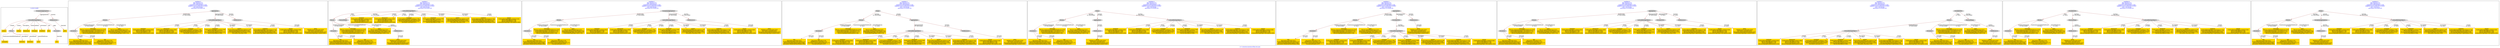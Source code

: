 digraph n0 {
fontcolor="blue"
remincross="true"
label="s17-s-houston-museum-of-fine-arts.json"
subgraph cluster_0 {
label="1-correct model"
n2[style="filled",color="white",fillcolor="lightgray",label="CulturalHeritageObject1"];
n3[shape="plaintext",style="filled",fillcolor="gold",label="artyear"];
n4[style="filled",color="white",fillcolor="lightgray",label="Person1"];
n5[shape="plaintext",style="filled",fillcolor="gold",label="artdesc"];
n6[shape="plaintext",style="filled",fillcolor="gold",label="dimensions"];
n7[shape="plaintext",style="filled",fillcolor="gold",label="technique"];
n8[shape="plaintext",style="filled",fillcolor="gold",label="credittext"];
n9[shape="plaintext",style="filled",fillcolor="gold",label="title"];
n10[style="filled",color="white",fillcolor="lightgray",label="Document1"];
n11[shape="plaintext",style="filled",fillcolor="gold",label="nationality"];
n12[shape="plaintext",style="filled",fillcolor="gold",label="birthDate"];
n13[shape="plaintext",style="filled",fillcolor="gold",label="deathDate"];
n14[shape="plaintext",style="filled",fillcolor="gold",label="artist"];
n15[style="filled",color="white",fillcolor="lightgray",label="EuropeanaAggregation1"];
n16[style="filled",color="white",fillcolor="lightgray",label="WebResource1"];
n17[shape="plaintext",style="filled",fillcolor="gold",label="photo"];
n18[shape="plaintext",style="filled",fillcolor="gold",label="link"];
}
subgraph cluster_1 {
label="candidate 0\nlink coherence:0.0\nnode coherence:0.0\nconfidence:0.6553402862171508\nmapping score:0.3295578731834947\ncost:1600.030006\n-precision:0.56-recall:0.56"
n20[style="filled",color="white",fillcolor="lightgray",label="Person1"];
n21[style="filled",color="white",fillcolor="lightgray",label="Document1"];
n22[style="filled",color="white",fillcolor="lightgray",label="Aggregation1"];
n23[style="filled",color="white",fillcolor="lightgray",label="CulturalHeritageObject1"];
n24[style="filled",color="white",fillcolor="lightgray",label="WebResource1"];
n25[shape="plaintext",style="filled",fillcolor="gold",label="birthDate\n[CulturalHeritageObject,created,0.641]\n[Person,dateOfDeath,0.184]\n[Person,dateOfBirth,0.116]\n[Person,biographicalInformation,0.059]"];
n26[shape="plaintext",style="filled",fillcolor="gold",label="dimensions\n[CulturalHeritageObject,extent,0.892]\n[Person,dateOfBirth,0.053]\n[Person,dateOfDeath,0.046]\n[Person,biographicalInformation,0.009]"];
n27[shape="plaintext",style="filled",fillcolor="gold",label="technique\n[CulturalHeritageObject,medium,0.784]\n[CulturalHeritageObject,description,0.181]\n[Person,biographicalInformation,0.018]\n[Document,classLink,0.017]"];
n28[shape="plaintext",style="filled",fillcolor="gold",label="deathDate\n[CulturalHeritageObject,created,0.508]\n[Person,dateOfDeath,0.313]\n[Person,biographicalInformation,0.095]\n[Person,dateOfBirth,0.084]"];
n29[shape="plaintext",style="filled",fillcolor="gold",label="artdesc\n[CulturalHeritageObject,description,0.579]\n[Person,biographicalInformation,0.358]\n[CulturalHeritageObject,provenance,0.034]\n[Document,classLink,0.029]"];
n30[shape="plaintext",style="filled",fillcolor="gold",label="title\n[Document,classLink,0.621]\n[CulturalHeritageObject,description,0.21]\n[Person,biographicalInformation,0.086]\n[Document,columnSubClassOfLink,0.084]"];
n31[shape="plaintext",style="filled",fillcolor="gold",label="credittext\n[CulturalHeritageObject,provenance,0.753]\n[CulturalHeritageObject,description,0.157]\n[Person,biographicalInformation,0.056]\n[CulturalHeritageObject,rightsHolder,0.035]"];
n32[shape="plaintext",style="filled",fillcolor="gold",label="nationality\n[Person,countryAssociatedWithThePerson,0.624]\n[CulturalHeritageObject,description,0.151]\n[CulturalHeritageObject,provenance,0.117]\n[Person,biographicalInformation,0.108]"];
n33[shape="plaintext",style="filled",fillcolor="gold",label="artyear\n[CulturalHeritageObject,created,0.544]\n[Person,dateOfBirth,0.226]\n[Person,dateOfDeath,0.168]\n[CulturalHeritageObject,description,0.062]"];
n34[shape="plaintext",style="filled",fillcolor="gold",label="photo\n[WebResource,classLink,0.924]\n[Document,classLink,0.052]\n[Document,columnSubClassOfLink,0.022]\n[CulturalHeritageObject,extent,0.002]"];
n35[shape="plaintext",style="filled",fillcolor="gold",label="artist\n[Person,nameOfThePerson,0.421]\n[Document,columnSubClassOfLink,0.231]\n[CulturalHeritageObject,description,0.23]\n[CulturalHeritageObject,title,0.119]"];
n36[shape="plaintext",style="filled",fillcolor="gold",label="link\n[Document,classLink,0.574]\n[WebResource,classLink,0.212]\n[Document,columnSubClassOfLink,0.177]\n[Concept,prefLabel,0.037]"];
}
subgraph cluster_2 {
label="candidate 1\nlink coherence:0.0\nnode coherence:0.0\nconfidence:0.6553402862171508\nmapping score:0.3295578731834947\ncost:1600.030006\n-precision:0.56-recall:0.56"
n38[style="filled",color="white",fillcolor="lightgray",label="CulturalHeritageObject1"];
n39[style="filled",color="white",fillcolor="lightgray",label="Person1"];
n40[style="filled",color="white",fillcolor="lightgray",label="PhysicalThing1"];
n41[style="filled",color="white",fillcolor="lightgray",label="Document1"];
n42[style="filled",color="white",fillcolor="lightgray",label="WebResource1"];
n43[shape="plaintext",style="filled",fillcolor="gold",label="birthDate\n[CulturalHeritageObject,created,0.641]\n[Person,dateOfDeath,0.184]\n[Person,dateOfBirth,0.116]\n[Person,biographicalInformation,0.059]"];
n44[shape="plaintext",style="filled",fillcolor="gold",label="dimensions\n[CulturalHeritageObject,extent,0.892]\n[Person,dateOfBirth,0.053]\n[Person,dateOfDeath,0.046]\n[Person,biographicalInformation,0.009]"];
n45[shape="plaintext",style="filled",fillcolor="gold",label="technique\n[CulturalHeritageObject,medium,0.784]\n[CulturalHeritageObject,description,0.181]\n[Person,biographicalInformation,0.018]\n[Document,classLink,0.017]"];
n46[shape="plaintext",style="filled",fillcolor="gold",label="deathDate\n[CulturalHeritageObject,created,0.508]\n[Person,dateOfDeath,0.313]\n[Person,biographicalInformation,0.095]\n[Person,dateOfBirth,0.084]"];
n47[shape="plaintext",style="filled",fillcolor="gold",label="artdesc\n[CulturalHeritageObject,description,0.579]\n[Person,biographicalInformation,0.358]\n[CulturalHeritageObject,provenance,0.034]\n[Document,classLink,0.029]"];
n48[shape="plaintext",style="filled",fillcolor="gold",label="title\n[Document,classLink,0.621]\n[CulturalHeritageObject,description,0.21]\n[Person,biographicalInformation,0.086]\n[Document,columnSubClassOfLink,0.084]"];
n49[shape="plaintext",style="filled",fillcolor="gold",label="credittext\n[CulturalHeritageObject,provenance,0.753]\n[CulturalHeritageObject,description,0.157]\n[Person,biographicalInformation,0.056]\n[CulturalHeritageObject,rightsHolder,0.035]"];
n50[shape="plaintext",style="filled",fillcolor="gold",label="nationality\n[Person,countryAssociatedWithThePerson,0.624]\n[CulturalHeritageObject,description,0.151]\n[CulturalHeritageObject,provenance,0.117]\n[Person,biographicalInformation,0.108]"];
n51[shape="plaintext",style="filled",fillcolor="gold",label="artyear\n[CulturalHeritageObject,created,0.544]\n[Person,dateOfBirth,0.226]\n[Person,dateOfDeath,0.168]\n[CulturalHeritageObject,description,0.062]"];
n52[shape="plaintext",style="filled",fillcolor="gold",label="photo\n[WebResource,classLink,0.924]\n[Document,classLink,0.052]\n[Document,columnSubClassOfLink,0.022]\n[CulturalHeritageObject,extent,0.002]"];
n53[shape="plaintext",style="filled",fillcolor="gold",label="artist\n[Person,nameOfThePerson,0.421]\n[Document,columnSubClassOfLink,0.231]\n[CulturalHeritageObject,description,0.23]\n[CulturalHeritageObject,title,0.119]"];
n54[shape="plaintext",style="filled",fillcolor="gold",label="link\n[Document,classLink,0.574]\n[WebResource,classLink,0.212]\n[Document,columnSubClassOfLink,0.177]\n[Concept,prefLabel,0.037]"];
}
subgraph cluster_3 {
label="candidate 2\nlink coherence:0.0\nnode coherence:0.0\nconfidence:0.6553402862171508\nmapping score:0.3295578731834947\ncost:1600.040009\n-precision:0.62-recall:0.62"
n56[style="filled",color="white",fillcolor="lightgray",label="Person1"];
n57[style="filled",color="white",fillcolor="lightgray",label="Document1"];
n58[style="filled",color="white",fillcolor="lightgray",label="EuropeanaAggregation1"];
n59[style="filled",color="white",fillcolor="lightgray",label="CulturalHeritageObject1"];
n60[style="filled",color="white",fillcolor="lightgray",label="WebResource1"];
n61[shape="plaintext",style="filled",fillcolor="gold",label="birthDate\n[CulturalHeritageObject,created,0.641]\n[Person,dateOfDeath,0.184]\n[Person,dateOfBirth,0.116]\n[Person,biographicalInformation,0.059]"];
n62[shape="plaintext",style="filled",fillcolor="gold",label="dimensions\n[CulturalHeritageObject,extent,0.892]\n[Person,dateOfBirth,0.053]\n[Person,dateOfDeath,0.046]\n[Person,biographicalInformation,0.009]"];
n63[shape="plaintext",style="filled",fillcolor="gold",label="technique\n[CulturalHeritageObject,medium,0.784]\n[CulturalHeritageObject,description,0.181]\n[Person,biographicalInformation,0.018]\n[Document,classLink,0.017]"];
n64[shape="plaintext",style="filled",fillcolor="gold",label="deathDate\n[CulturalHeritageObject,created,0.508]\n[Person,dateOfDeath,0.313]\n[Person,biographicalInformation,0.095]\n[Person,dateOfBirth,0.084]"];
n65[shape="plaintext",style="filled",fillcolor="gold",label="artdesc\n[CulturalHeritageObject,description,0.579]\n[Person,biographicalInformation,0.358]\n[CulturalHeritageObject,provenance,0.034]\n[Document,classLink,0.029]"];
n66[shape="plaintext",style="filled",fillcolor="gold",label="title\n[Document,classLink,0.621]\n[CulturalHeritageObject,description,0.21]\n[Person,biographicalInformation,0.086]\n[Document,columnSubClassOfLink,0.084]"];
n67[shape="plaintext",style="filled",fillcolor="gold",label="credittext\n[CulturalHeritageObject,provenance,0.753]\n[CulturalHeritageObject,description,0.157]\n[Person,biographicalInformation,0.056]\n[CulturalHeritageObject,rightsHolder,0.035]"];
n68[shape="plaintext",style="filled",fillcolor="gold",label="nationality\n[Person,countryAssociatedWithThePerson,0.624]\n[CulturalHeritageObject,description,0.151]\n[CulturalHeritageObject,provenance,0.117]\n[Person,biographicalInformation,0.108]"];
n69[shape="plaintext",style="filled",fillcolor="gold",label="artyear\n[CulturalHeritageObject,created,0.544]\n[Person,dateOfBirth,0.226]\n[Person,dateOfDeath,0.168]\n[CulturalHeritageObject,description,0.062]"];
n70[shape="plaintext",style="filled",fillcolor="gold",label="photo\n[WebResource,classLink,0.924]\n[Document,classLink,0.052]\n[Document,columnSubClassOfLink,0.022]\n[CulturalHeritageObject,extent,0.002]"];
n71[shape="plaintext",style="filled",fillcolor="gold",label="artist\n[Person,nameOfThePerson,0.421]\n[Document,columnSubClassOfLink,0.231]\n[CulturalHeritageObject,description,0.23]\n[CulturalHeritageObject,title,0.119]"];
n72[shape="plaintext",style="filled",fillcolor="gold",label="link\n[Document,classLink,0.574]\n[WebResource,classLink,0.212]\n[Document,columnSubClassOfLink,0.177]\n[Concept,prefLabel,0.037]"];
}
subgraph cluster_4 {
label="candidate 3\nlink coherence:0.0\nnode coherence:0.0\nconfidence:0.6553402862171508\nmapping score:0.3295578731834947\ncost:1700.030006\n-precision:0.53-recall:0.56"
n74[style="filled",color="white",fillcolor="lightgray",label="Person1"];
n75[style="filled",color="white",fillcolor="lightgray",label="Document1"];
n76[style="filled",color="white",fillcolor="lightgray",label="Aggregation1"];
n77[style="filled",color="white",fillcolor="lightgray",label="CulturalHeritageObject1"];
n78[style="filled",color="white",fillcolor="lightgray",label="WebResource1"];
n79[style="filled",color="white",fillcolor="lightgray",label="Proxy1"];
n80[shape="plaintext",style="filled",fillcolor="gold",label="birthDate\n[CulturalHeritageObject,created,0.641]\n[Person,dateOfDeath,0.184]\n[Person,dateOfBirth,0.116]\n[Person,biographicalInformation,0.059]"];
n81[shape="plaintext",style="filled",fillcolor="gold",label="dimensions\n[CulturalHeritageObject,extent,0.892]\n[Person,dateOfBirth,0.053]\n[Person,dateOfDeath,0.046]\n[Person,biographicalInformation,0.009]"];
n82[shape="plaintext",style="filled",fillcolor="gold",label="technique\n[CulturalHeritageObject,medium,0.784]\n[CulturalHeritageObject,description,0.181]\n[Person,biographicalInformation,0.018]\n[Document,classLink,0.017]"];
n83[shape="plaintext",style="filled",fillcolor="gold",label="deathDate\n[CulturalHeritageObject,created,0.508]\n[Person,dateOfDeath,0.313]\n[Person,biographicalInformation,0.095]\n[Person,dateOfBirth,0.084]"];
n84[shape="plaintext",style="filled",fillcolor="gold",label="artdesc\n[CulturalHeritageObject,description,0.579]\n[Person,biographicalInformation,0.358]\n[CulturalHeritageObject,provenance,0.034]\n[Document,classLink,0.029]"];
n85[shape="plaintext",style="filled",fillcolor="gold",label="title\n[Document,classLink,0.621]\n[CulturalHeritageObject,description,0.21]\n[Person,biographicalInformation,0.086]\n[Document,columnSubClassOfLink,0.084]"];
n86[shape="plaintext",style="filled",fillcolor="gold",label="credittext\n[CulturalHeritageObject,provenance,0.753]\n[CulturalHeritageObject,description,0.157]\n[Person,biographicalInformation,0.056]\n[CulturalHeritageObject,rightsHolder,0.035]"];
n87[shape="plaintext",style="filled",fillcolor="gold",label="nationality\n[Person,countryAssociatedWithThePerson,0.624]\n[CulturalHeritageObject,description,0.151]\n[CulturalHeritageObject,provenance,0.117]\n[Person,biographicalInformation,0.108]"];
n88[shape="plaintext",style="filled",fillcolor="gold",label="artyear\n[CulturalHeritageObject,created,0.544]\n[Person,dateOfBirth,0.226]\n[Person,dateOfDeath,0.168]\n[CulturalHeritageObject,description,0.062]"];
n89[shape="plaintext",style="filled",fillcolor="gold",label="photo\n[WebResource,classLink,0.924]\n[Document,classLink,0.052]\n[Document,columnSubClassOfLink,0.022]\n[CulturalHeritageObject,extent,0.002]"];
n90[shape="plaintext",style="filled",fillcolor="gold",label="artist\n[Person,nameOfThePerson,0.421]\n[Document,columnSubClassOfLink,0.231]\n[CulturalHeritageObject,description,0.23]\n[CulturalHeritageObject,title,0.119]"];
n91[shape="plaintext",style="filled",fillcolor="gold",label="link\n[Document,classLink,0.574]\n[WebResource,classLink,0.212]\n[Document,columnSubClassOfLink,0.177]\n[Concept,prefLabel,0.037]"];
}
subgraph cluster_5 {
label="candidate 4\nlink coherence:0.0\nnode coherence:0.0\nconfidence:0.6553402862171508\nmapping score:0.3295578731834947\ncost:1700.030006\n-precision:0.53-recall:0.56"
n93[style="filled",color="white",fillcolor="lightgray",label="Person1"];
n94[style="filled",color="white",fillcolor="lightgray",label="Document1"];
n95[style="filled",color="white",fillcolor="lightgray",label="Aggregation1"];
n96[style="filled",color="white",fillcolor="lightgray",label="WebResource1"];
n97[style="filled",color="white",fillcolor="lightgray",label="Proxy1"];
n98[style="filled",color="white",fillcolor="lightgray",label="CulturalHeritageObject1"];
n99[shape="plaintext",style="filled",fillcolor="gold",label="birthDate\n[CulturalHeritageObject,created,0.641]\n[Person,dateOfDeath,0.184]\n[Person,dateOfBirth,0.116]\n[Person,biographicalInformation,0.059]"];
n100[shape="plaintext",style="filled",fillcolor="gold",label="dimensions\n[CulturalHeritageObject,extent,0.892]\n[Person,dateOfBirth,0.053]\n[Person,dateOfDeath,0.046]\n[Person,biographicalInformation,0.009]"];
n101[shape="plaintext",style="filled",fillcolor="gold",label="technique\n[CulturalHeritageObject,medium,0.784]\n[CulturalHeritageObject,description,0.181]\n[Person,biographicalInformation,0.018]\n[Document,classLink,0.017]"];
n102[shape="plaintext",style="filled",fillcolor="gold",label="deathDate\n[CulturalHeritageObject,created,0.508]\n[Person,dateOfDeath,0.313]\n[Person,biographicalInformation,0.095]\n[Person,dateOfBirth,0.084]"];
n103[shape="plaintext",style="filled",fillcolor="gold",label="artdesc\n[CulturalHeritageObject,description,0.579]\n[Person,biographicalInformation,0.358]\n[CulturalHeritageObject,provenance,0.034]\n[Document,classLink,0.029]"];
n104[shape="plaintext",style="filled",fillcolor="gold",label="title\n[Document,classLink,0.621]\n[CulturalHeritageObject,description,0.21]\n[Person,biographicalInformation,0.086]\n[Document,columnSubClassOfLink,0.084]"];
n105[shape="plaintext",style="filled",fillcolor="gold",label="credittext\n[CulturalHeritageObject,provenance,0.753]\n[CulturalHeritageObject,description,0.157]\n[Person,biographicalInformation,0.056]\n[CulturalHeritageObject,rightsHolder,0.035]"];
n106[shape="plaintext",style="filled",fillcolor="gold",label="nationality\n[Person,countryAssociatedWithThePerson,0.624]\n[CulturalHeritageObject,description,0.151]\n[CulturalHeritageObject,provenance,0.117]\n[Person,biographicalInformation,0.108]"];
n107[shape="plaintext",style="filled",fillcolor="gold",label="artyear\n[CulturalHeritageObject,created,0.544]\n[Person,dateOfBirth,0.226]\n[Person,dateOfDeath,0.168]\n[CulturalHeritageObject,description,0.062]"];
n108[shape="plaintext",style="filled",fillcolor="gold",label="photo\n[WebResource,classLink,0.924]\n[Document,classLink,0.052]\n[Document,columnSubClassOfLink,0.022]\n[CulturalHeritageObject,extent,0.002]"];
n109[shape="plaintext",style="filled",fillcolor="gold",label="artist\n[Person,nameOfThePerson,0.421]\n[Document,columnSubClassOfLink,0.231]\n[CulturalHeritageObject,description,0.23]\n[CulturalHeritageObject,title,0.119]"];
n110[shape="plaintext",style="filled",fillcolor="gold",label="link\n[Document,classLink,0.574]\n[WebResource,classLink,0.212]\n[Document,columnSubClassOfLink,0.177]\n[Concept,prefLabel,0.037]"];
}
subgraph cluster_6 {
label="candidate 5\nlink coherence:0.0\nnode coherence:0.0\nconfidence:0.6553402862171508\nmapping score:0.3295578731834947\ncost:1700.030006\n-precision:0.53-recall:0.56"
n112[style="filled",color="white",fillcolor="lightgray",label="Person1"];
n113[style="filled",color="white",fillcolor="lightgray",label="Document1"];
n114[style="filled",color="white",fillcolor="lightgray",label="ProvidedCHO1"];
n115[style="filled",color="white",fillcolor="lightgray",label="CulturalHeritageObject1"];
n116[style="filled",color="white",fillcolor="lightgray",label="Aggregation1"];
n117[style="filled",color="white",fillcolor="lightgray",label="WebResource1"];
n118[shape="plaintext",style="filled",fillcolor="gold",label="birthDate\n[CulturalHeritageObject,created,0.641]\n[Person,dateOfDeath,0.184]\n[Person,dateOfBirth,0.116]\n[Person,biographicalInformation,0.059]"];
n119[shape="plaintext",style="filled",fillcolor="gold",label="dimensions\n[CulturalHeritageObject,extent,0.892]\n[Person,dateOfBirth,0.053]\n[Person,dateOfDeath,0.046]\n[Person,biographicalInformation,0.009]"];
n120[shape="plaintext",style="filled",fillcolor="gold",label="technique\n[CulturalHeritageObject,medium,0.784]\n[CulturalHeritageObject,description,0.181]\n[Person,biographicalInformation,0.018]\n[Document,classLink,0.017]"];
n121[shape="plaintext",style="filled",fillcolor="gold",label="deathDate\n[CulturalHeritageObject,created,0.508]\n[Person,dateOfDeath,0.313]\n[Person,biographicalInformation,0.095]\n[Person,dateOfBirth,0.084]"];
n122[shape="plaintext",style="filled",fillcolor="gold",label="artdesc\n[CulturalHeritageObject,description,0.579]\n[Person,biographicalInformation,0.358]\n[CulturalHeritageObject,provenance,0.034]\n[Document,classLink,0.029]"];
n123[shape="plaintext",style="filled",fillcolor="gold",label="title\n[Document,classLink,0.621]\n[CulturalHeritageObject,description,0.21]\n[Person,biographicalInformation,0.086]\n[Document,columnSubClassOfLink,0.084]"];
n124[shape="plaintext",style="filled",fillcolor="gold",label="credittext\n[CulturalHeritageObject,provenance,0.753]\n[CulturalHeritageObject,description,0.157]\n[Person,biographicalInformation,0.056]\n[CulturalHeritageObject,rightsHolder,0.035]"];
n125[shape="plaintext",style="filled",fillcolor="gold",label="nationality\n[Person,countryAssociatedWithThePerson,0.624]\n[CulturalHeritageObject,description,0.151]\n[CulturalHeritageObject,provenance,0.117]\n[Person,biographicalInformation,0.108]"];
n126[shape="plaintext",style="filled",fillcolor="gold",label="artyear\n[CulturalHeritageObject,created,0.544]\n[Person,dateOfBirth,0.226]\n[Person,dateOfDeath,0.168]\n[CulturalHeritageObject,description,0.062]"];
n127[shape="plaintext",style="filled",fillcolor="gold",label="photo\n[WebResource,classLink,0.924]\n[Document,classLink,0.052]\n[Document,columnSubClassOfLink,0.022]\n[CulturalHeritageObject,extent,0.002]"];
n128[shape="plaintext",style="filled",fillcolor="gold",label="artist\n[Person,nameOfThePerson,0.421]\n[Document,columnSubClassOfLink,0.231]\n[CulturalHeritageObject,description,0.23]\n[CulturalHeritageObject,title,0.119]"];
n129[shape="plaintext",style="filled",fillcolor="gold",label="link\n[Document,classLink,0.574]\n[WebResource,classLink,0.212]\n[Document,columnSubClassOfLink,0.177]\n[Concept,prefLabel,0.037]"];
}
subgraph cluster_7 {
label="candidate 6\nlink coherence:0.0\nnode coherence:0.0\nconfidence:0.6553402862171508\nmapping score:0.3295578731834947\ncost:1700.030006\n-precision:0.53-recall:0.56"
n131[style="filled",color="white",fillcolor="lightgray",label="Person1"];
n132[style="filled",color="white",fillcolor="lightgray",label="Document1"];
n133[style="filled",color="white",fillcolor="lightgray",label="Aggregation1"];
n134[style="filled",color="white",fillcolor="lightgray",label="CulturalHeritageObject1"];
n135[style="filled",color="white",fillcolor="lightgray",label="ProvidedCHO1"];
n136[style="filled",color="white",fillcolor="lightgray",label="WebResource1"];
n137[shape="plaintext",style="filled",fillcolor="gold",label="birthDate\n[CulturalHeritageObject,created,0.641]\n[Person,dateOfDeath,0.184]\n[Person,dateOfBirth,0.116]\n[Person,biographicalInformation,0.059]"];
n138[shape="plaintext",style="filled",fillcolor="gold",label="dimensions\n[CulturalHeritageObject,extent,0.892]\n[Person,dateOfBirth,0.053]\n[Person,dateOfDeath,0.046]\n[Person,biographicalInformation,0.009]"];
n139[shape="plaintext",style="filled",fillcolor="gold",label="technique\n[CulturalHeritageObject,medium,0.784]\n[CulturalHeritageObject,description,0.181]\n[Person,biographicalInformation,0.018]\n[Document,classLink,0.017]"];
n140[shape="plaintext",style="filled",fillcolor="gold",label="deathDate\n[CulturalHeritageObject,created,0.508]\n[Person,dateOfDeath,0.313]\n[Person,biographicalInformation,0.095]\n[Person,dateOfBirth,0.084]"];
n141[shape="plaintext",style="filled",fillcolor="gold",label="artdesc\n[CulturalHeritageObject,description,0.579]\n[Person,biographicalInformation,0.358]\n[CulturalHeritageObject,provenance,0.034]\n[Document,classLink,0.029]"];
n142[shape="plaintext",style="filled",fillcolor="gold",label="title\n[Document,classLink,0.621]\n[CulturalHeritageObject,description,0.21]\n[Person,biographicalInformation,0.086]\n[Document,columnSubClassOfLink,0.084]"];
n143[shape="plaintext",style="filled",fillcolor="gold",label="credittext\n[CulturalHeritageObject,provenance,0.753]\n[CulturalHeritageObject,description,0.157]\n[Person,biographicalInformation,0.056]\n[CulturalHeritageObject,rightsHolder,0.035]"];
n144[shape="plaintext",style="filled",fillcolor="gold",label="nationality\n[Person,countryAssociatedWithThePerson,0.624]\n[CulturalHeritageObject,description,0.151]\n[CulturalHeritageObject,provenance,0.117]\n[Person,biographicalInformation,0.108]"];
n145[shape="plaintext",style="filled",fillcolor="gold",label="artyear\n[CulturalHeritageObject,created,0.544]\n[Person,dateOfBirth,0.226]\n[Person,dateOfDeath,0.168]\n[CulturalHeritageObject,description,0.062]"];
n146[shape="plaintext",style="filled",fillcolor="gold",label="photo\n[WebResource,classLink,0.924]\n[Document,classLink,0.052]\n[Document,columnSubClassOfLink,0.022]\n[CulturalHeritageObject,extent,0.002]"];
n147[shape="plaintext",style="filled",fillcolor="gold",label="artist\n[Person,nameOfThePerson,0.421]\n[Document,columnSubClassOfLink,0.231]\n[CulturalHeritageObject,description,0.23]\n[CulturalHeritageObject,title,0.119]"];
n148[shape="plaintext",style="filled",fillcolor="gold",label="link\n[Document,classLink,0.574]\n[WebResource,classLink,0.212]\n[Document,columnSubClassOfLink,0.177]\n[Concept,prefLabel,0.037]"];
}
subgraph cluster_8 {
label="candidate 7\nlink coherence:0.0\nnode coherence:0.0\nconfidence:0.6553402862171508\nmapping score:0.3295578731834947\ncost:1700.040009\n-precision:0.53-recall:0.56"
n150[style="filled",color="white",fillcolor="lightgray",label="Person1"];
n151[style="filled",color="white",fillcolor="lightgray",label="CulturalHeritageObject1"];
n152[style="filled",color="white",fillcolor="lightgray",label="Document1"];
n153[style="filled",color="white",fillcolor="lightgray",label="PhysicalThing1"];
n154[style="filled",color="white",fillcolor="lightgray",label="WebResource1"];
n155[style="filled",color="white",fillcolor="lightgray",label="ProvidedCHO1"];
n156[shape="plaintext",style="filled",fillcolor="gold",label="birthDate\n[CulturalHeritageObject,created,0.641]\n[Person,dateOfDeath,0.184]\n[Person,dateOfBirth,0.116]\n[Person,biographicalInformation,0.059]"];
n157[shape="plaintext",style="filled",fillcolor="gold",label="dimensions\n[CulturalHeritageObject,extent,0.892]\n[Person,dateOfBirth,0.053]\n[Person,dateOfDeath,0.046]\n[Person,biographicalInformation,0.009]"];
n158[shape="plaintext",style="filled",fillcolor="gold",label="technique\n[CulturalHeritageObject,medium,0.784]\n[CulturalHeritageObject,description,0.181]\n[Person,biographicalInformation,0.018]\n[Document,classLink,0.017]"];
n159[shape="plaintext",style="filled",fillcolor="gold",label="deathDate\n[CulturalHeritageObject,created,0.508]\n[Person,dateOfDeath,0.313]\n[Person,biographicalInformation,0.095]\n[Person,dateOfBirth,0.084]"];
n160[shape="plaintext",style="filled",fillcolor="gold",label="artdesc\n[CulturalHeritageObject,description,0.579]\n[Person,biographicalInformation,0.358]\n[CulturalHeritageObject,provenance,0.034]\n[Document,classLink,0.029]"];
n161[shape="plaintext",style="filled",fillcolor="gold",label="title\n[Document,classLink,0.621]\n[CulturalHeritageObject,description,0.21]\n[Person,biographicalInformation,0.086]\n[Document,columnSubClassOfLink,0.084]"];
n162[shape="plaintext",style="filled",fillcolor="gold",label="credittext\n[CulturalHeritageObject,provenance,0.753]\n[CulturalHeritageObject,description,0.157]\n[Person,biographicalInformation,0.056]\n[CulturalHeritageObject,rightsHolder,0.035]"];
n163[shape="plaintext",style="filled",fillcolor="gold",label="nationality\n[Person,countryAssociatedWithThePerson,0.624]\n[CulturalHeritageObject,description,0.151]\n[CulturalHeritageObject,provenance,0.117]\n[Person,biographicalInformation,0.108]"];
n164[shape="plaintext",style="filled",fillcolor="gold",label="artyear\n[CulturalHeritageObject,created,0.544]\n[Person,dateOfBirth,0.226]\n[Person,dateOfDeath,0.168]\n[CulturalHeritageObject,description,0.062]"];
n165[shape="plaintext",style="filled",fillcolor="gold",label="photo\n[WebResource,classLink,0.924]\n[Document,classLink,0.052]\n[Document,columnSubClassOfLink,0.022]\n[CulturalHeritageObject,extent,0.002]"];
n166[shape="plaintext",style="filled",fillcolor="gold",label="artist\n[Person,nameOfThePerson,0.421]\n[Document,columnSubClassOfLink,0.231]\n[CulturalHeritageObject,description,0.23]\n[CulturalHeritageObject,title,0.119]"];
n167[shape="plaintext",style="filled",fillcolor="gold",label="link\n[Document,classLink,0.574]\n[WebResource,classLink,0.212]\n[Document,columnSubClassOfLink,0.177]\n[Concept,prefLabel,0.037]"];
}
subgraph cluster_9 {
label="candidate 8\nlink coherence:0.0\nnode coherence:0.0\nconfidence:0.6553402862171508\nmapping score:0.3295578731834947\ncost:1700.040009\n-precision:0.53-recall:0.56"
n169[style="filled",color="white",fillcolor="lightgray",label="Person1"];
n170[style="filled",color="white",fillcolor="lightgray",label="Document1"];
n171[style="filled",color="white",fillcolor="lightgray",label="PhysicalThing1"];
n172[style="filled",color="white",fillcolor="lightgray",label="WebResource1"];
n173[style="filled",color="white",fillcolor="lightgray",label="ProvidedCHO1"];
n174[style="filled",color="white",fillcolor="lightgray",label="CulturalHeritageObject1"];
n175[shape="plaintext",style="filled",fillcolor="gold",label="birthDate\n[CulturalHeritageObject,created,0.641]\n[Person,dateOfDeath,0.184]\n[Person,dateOfBirth,0.116]\n[Person,biographicalInformation,0.059]"];
n176[shape="plaintext",style="filled",fillcolor="gold",label="dimensions\n[CulturalHeritageObject,extent,0.892]\n[Person,dateOfBirth,0.053]\n[Person,dateOfDeath,0.046]\n[Person,biographicalInformation,0.009]"];
n177[shape="plaintext",style="filled",fillcolor="gold",label="technique\n[CulturalHeritageObject,medium,0.784]\n[CulturalHeritageObject,description,0.181]\n[Person,biographicalInformation,0.018]\n[Document,classLink,0.017]"];
n178[shape="plaintext",style="filled",fillcolor="gold",label="deathDate\n[CulturalHeritageObject,created,0.508]\n[Person,dateOfDeath,0.313]\n[Person,biographicalInformation,0.095]\n[Person,dateOfBirth,0.084]"];
n179[shape="plaintext",style="filled",fillcolor="gold",label="artdesc\n[CulturalHeritageObject,description,0.579]\n[Person,biographicalInformation,0.358]\n[CulturalHeritageObject,provenance,0.034]\n[Document,classLink,0.029]"];
n180[shape="plaintext",style="filled",fillcolor="gold",label="title\n[Document,classLink,0.621]\n[CulturalHeritageObject,description,0.21]\n[Person,biographicalInformation,0.086]\n[Document,columnSubClassOfLink,0.084]"];
n181[shape="plaintext",style="filled",fillcolor="gold",label="credittext\n[CulturalHeritageObject,provenance,0.753]\n[CulturalHeritageObject,description,0.157]\n[Person,biographicalInformation,0.056]\n[CulturalHeritageObject,rightsHolder,0.035]"];
n182[shape="plaintext",style="filled",fillcolor="gold",label="nationality\n[Person,countryAssociatedWithThePerson,0.624]\n[CulturalHeritageObject,description,0.151]\n[CulturalHeritageObject,provenance,0.117]\n[Person,biographicalInformation,0.108]"];
n183[shape="plaintext",style="filled",fillcolor="gold",label="artyear\n[CulturalHeritageObject,created,0.544]\n[Person,dateOfBirth,0.226]\n[Person,dateOfDeath,0.168]\n[CulturalHeritageObject,description,0.062]"];
n184[shape="plaintext",style="filled",fillcolor="gold",label="photo\n[WebResource,classLink,0.924]\n[Document,classLink,0.052]\n[Document,columnSubClassOfLink,0.022]\n[CulturalHeritageObject,extent,0.002]"];
n185[shape="plaintext",style="filled",fillcolor="gold",label="artist\n[Person,nameOfThePerson,0.421]\n[Document,columnSubClassOfLink,0.231]\n[CulturalHeritageObject,description,0.23]\n[CulturalHeritageObject,title,0.119]"];
n186[shape="plaintext",style="filled",fillcolor="gold",label="link\n[Document,classLink,0.574]\n[WebResource,classLink,0.212]\n[Document,columnSubClassOfLink,0.177]\n[Concept,prefLabel,0.037]"];
}
subgraph cluster_10 {
label="candidate 9\nlink coherence:0.0\nnode coherence:0.0\nconfidence:0.6553402862171508\nmapping score:0.3295578731834947\ncost:1700.050011\n-precision:0.59-recall:0.62"
n188[style="filled",color="white",fillcolor="lightgray",label="Person1"];
n189[style="filled",color="white",fillcolor="lightgray",label="Document1"];
n190[style="filled",color="white",fillcolor="lightgray",label="EuropeanaAggregation1"];
n191[style="filled",color="white",fillcolor="lightgray",label="WebResource1"];
n192[style="filled",color="white",fillcolor="lightgray",label="Proxy1"];
n193[style="filled",color="white",fillcolor="lightgray",label="CulturalHeritageObject1"];
n194[shape="plaintext",style="filled",fillcolor="gold",label="birthDate\n[CulturalHeritageObject,created,0.641]\n[Person,dateOfDeath,0.184]\n[Person,dateOfBirth,0.116]\n[Person,biographicalInformation,0.059]"];
n195[shape="plaintext",style="filled",fillcolor="gold",label="dimensions\n[CulturalHeritageObject,extent,0.892]\n[Person,dateOfBirth,0.053]\n[Person,dateOfDeath,0.046]\n[Person,biographicalInformation,0.009]"];
n196[shape="plaintext",style="filled",fillcolor="gold",label="technique\n[CulturalHeritageObject,medium,0.784]\n[CulturalHeritageObject,description,0.181]\n[Person,biographicalInformation,0.018]\n[Document,classLink,0.017]"];
n197[shape="plaintext",style="filled",fillcolor="gold",label="deathDate\n[CulturalHeritageObject,created,0.508]\n[Person,dateOfDeath,0.313]\n[Person,biographicalInformation,0.095]\n[Person,dateOfBirth,0.084]"];
n198[shape="plaintext",style="filled",fillcolor="gold",label="artdesc\n[CulturalHeritageObject,description,0.579]\n[Person,biographicalInformation,0.358]\n[CulturalHeritageObject,provenance,0.034]\n[Document,classLink,0.029]"];
n199[shape="plaintext",style="filled",fillcolor="gold",label="title\n[Document,classLink,0.621]\n[CulturalHeritageObject,description,0.21]\n[Person,biographicalInformation,0.086]\n[Document,columnSubClassOfLink,0.084]"];
n200[shape="plaintext",style="filled",fillcolor="gold",label="credittext\n[CulturalHeritageObject,provenance,0.753]\n[CulturalHeritageObject,description,0.157]\n[Person,biographicalInformation,0.056]\n[CulturalHeritageObject,rightsHolder,0.035]"];
n201[shape="plaintext",style="filled",fillcolor="gold",label="nationality\n[Person,countryAssociatedWithThePerson,0.624]\n[CulturalHeritageObject,description,0.151]\n[CulturalHeritageObject,provenance,0.117]\n[Person,biographicalInformation,0.108]"];
n202[shape="plaintext",style="filled",fillcolor="gold",label="artyear\n[CulturalHeritageObject,created,0.544]\n[Person,dateOfBirth,0.226]\n[Person,dateOfDeath,0.168]\n[CulturalHeritageObject,description,0.062]"];
n203[shape="plaintext",style="filled",fillcolor="gold",label="photo\n[WebResource,classLink,0.924]\n[Document,classLink,0.052]\n[Document,columnSubClassOfLink,0.022]\n[CulturalHeritageObject,extent,0.002]"];
n204[shape="plaintext",style="filled",fillcolor="gold",label="artist\n[Person,nameOfThePerson,0.421]\n[Document,columnSubClassOfLink,0.231]\n[CulturalHeritageObject,description,0.23]\n[CulturalHeritageObject,title,0.119]"];
n205[shape="plaintext",style="filled",fillcolor="gold",label="link\n[Document,classLink,0.574]\n[WebResource,classLink,0.212]\n[Document,columnSubClassOfLink,0.177]\n[Concept,prefLabel,0.037]"];
}
n2 -> n3[color="brown",fontcolor="black",label="created"]
n2 -> n4[color="brown",fontcolor="black",label="creator"]
n2 -> n5[color="brown",fontcolor="black",label="description"]
n2 -> n6[color="brown",fontcolor="black",label="extent"]
n2 -> n7[color="brown",fontcolor="black",label="medium"]
n2 -> n8[color="brown",fontcolor="black",label="provenance"]
n2 -> n9[color="brown",fontcolor="black",label="title"]
n2 -> n10[color="brown",fontcolor="black",label="page"]
n4 -> n11[color="brown",fontcolor="black",label="countryAssociatedWithThePerson"]
n4 -> n12[color="brown",fontcolor="black",label="dateOfBirth"]
n4 -> n13[color="brown",fontcolor="black",label="dateOfDeath"]
n4 -> n14[color="brown",fontcolor="black",label="nameOfThePerson"]
n15 -> n2[color="brown",fontcolor="black",label="aggregatedCHO"]
n15 -> n16[color="brown",fontcolor="black",label="hasView"]
n16 -> n17[color="brown",fontcolor="black",label="classLink"]
n10 -> n18[color="brown",fontcolor="black",label="classLink"]
n20 -> n21[color="brown",fontcolor="black",label="workplaceHomepage\nw=100.010002"]
n22 -> n23[color="brown",fontcolor="black",label="aggregatedCHO\nw=100.010002"]
n22 -> n20[color="brown",fontcolor="black",label="dataProvider\nw=100.010002"]
n22 -> n24[color="brown",fontcolor="black",label="hasView\nw=100.0"]
n23 -> n25[color="brown",fontcolor="black",label="created\nw=100.0"]
n23 -> n26[color="brown",fontcolor="black",label="extent\nw=100.0"]
n23 -> n27[color="brown",fontcolor="black",label="medium\nw=100.0"]
n23 -> n28[color="brown",fontcolor="black",label="created\nw=100.0"]
n23 -> n29[color="brown",fontcolor="black",label="description\nw=100.0"]
n21 -> n30[color="brown",fontcolor="black",label="classLink\nw=100.0"]
n23 -> n31[color="brown",fontcolor="black",label="provenance\nw=100.0"]
n20 -> n32[color="brown",fontcolor="black",label="countryAssociatedWithThePerson\nw=100.0"]
n23 -> n33[color="brown",fontcolor="black",label="created\nw=100.0"]
n24 -> n34[color="brown",fontcolor="black",label="classLink\nw=100.0"]
n20 -> n35[color="brown",fontcolor="black",label="nameOfThePerson\nw=100.0"]
n21 -> n36[color="brown",fontcolor="black",label="classLink\nw=100.0"]
n38 -> n39[color="brown",fontcolor="black",label="sitter\nw=100.0"]
n38 -> n40[color="brown",fontcolor="black",label="hasType\nw=100.010002"]
n39 -> n41[color="brown",fontcolor="black",label="workplaceHomepage\nw=100.010002"]
n40 -> n42[color="brown",fontcolor="black",label="realizes\nw=100.010002"]
n38 -> n43[color="brown",fontcolor="black",label="created\nw=100.0"]
n38 -> n44[color="brown",fontcolor="black",label="extent\nw=100.0"]
n38 -> n45[color="brown",fontcolor="black",label="medium\nw=100.0"]
n38 -> n46[color="brown",fontcolor="black",label="created\nw=100.0"]
n38 -> n47[color="brown",fontcolor="black",label="description\nw=100.0"]
n41 -> n48[color="brown",fontcolor="black",label="classLink\nw=100.0"]
n38 -> n49[color="brown",fontcolor="black",label="provenance\nw=100.0"]
n39 -> n50[color="brown",fontcolor="black",label="countryAssociatedWithThePerson\nw=100.0"]
n38 -> n51[color="brown",fontcolor="black",label="created\nw=100.0"]
n42 -> n52[color="brown",fontcolor="black",label="classLink\nw=100.0"]
n39 -> n53[color="brown",fontcolor="black",label="nameOfThePerson\nw=100.0"]
n41 -> n54[color="brown",fontcolor="black",label="classLink\nw=100.0"]
n56 -> n57[color="brown",fontcolor="black",label="workplaceHomepage\nw=100.010002"]
n58 -> n59[color="brown",fontcolor="black",label="isAnnotationOf\nw=100.010002"]
n58 -> n56[color="brown",fontcolor="black",label="dataProvider\nw=100.010002"]
n58 -> n60[color="brown",fontcolor="black",label="hasView\nw=100.010002"]
n59 -> n61[color="brown",fontcolor="black",label="created\nw=100.0"]
n59 -> n62[color="brown",fontcolor="black",label="extent\nw=100.0"]
n59 -> n63[color="brown",fontcolor="black",label="medium\nw=100.0"]
n59 -> n64[color="brown",fontcolor="black",label="created\nw=100.0"]
n59 -> n65[color="brown",fontcolor="black",label="description\nw=100.0"]
n57 -> n66[color="brown",fontcolor="black",label="classLink\nw=100.0"]
n59 -> n67[color="brown",fontcolor="black",label="provenance\nw=100.0"]
n56 -> n68[color="brown",fontcolor="black",label="countryAssociatedWithThePerson\nw=100.0"]
n59 -> n69[color="brown",fontcolor="black",label="created\nw=100.0"]
n60 -> n70[color="brown",fontcolor="black",label="classLink\nw=100.0"]
n56 -> n71[color="brown",fontcolor="black",label="nameOfThePerson\nw=100.0"]
n57 -> n72[color="brown",fontcolor="black",label="classLink\nw=100.0"]
n74 -> n75[color="brown",fontcolor="black",label="workplaceHomepage\nw=100.010002"]
n76 -> n77[color="brown",fontcolor="black",label="aggregatedCHO\nw=100.010002"]
n76 -> n78[color="brown",fontcolor="black",label="hasView\nw=100.0"]
n79 -> n74[color="brown",fontcolor="black",label="hasType\nw=100.010002"]
n79 -> n76[color="brown",fontcolor="black",label="proxyIn\nw=100.0"]
n77 -> n80[color="brown",fontcolor="black",label="created\nw=100.0"]
n77 -> n81[color="brown",fontcolor="black",label="extent\nw=100.0"]
n77 -> n82[color="brown",fontcolor="black",label="medium\nw=100.0"]
n77 -> n83[color="brown",fontcolor="black",label="created\nw=100.0"]
n77 -> n84[color="brown",fontcolor="black",label="description\nw=100.0"]
n75 -> n85[color="brown",fontcolor="black",label="classLink\nw=100.0"]
n77 -> n86[color="brown",fontcolor="black",label="provenance\nw=100.0"]
n74 -> n87[color="brown",fontcolor="black",label="countryAssociatedWithThePerson\nw=100.0"]
n77 -> n88[color="brown",fontcolor="black",label="created\nw=100.0"]
n78 -> n89[color="brown",fontcolor="black",label="classLink\nw=100.0"]
n74 -> n90[color="brown",fontcolor="black",label="nameOfThePerson\nw=100.0"]
n75 -> n91[color="brown",fontcolor="black",label="classLink\nw=100.0"]
n93 -> n94[color="brown",fontcolor="black",label="workplaceHomepage\nw=100.010002"]
n95 -> n96[color="brown",fontcolor="black",label="hasView\nw=100.0"]
n97 -> n98[color="brown",fontcolor="black",label="hasType\nw=100.010002"]
n97 -> n93[color="brown",fontcolor="black",label="hasType\nw=100.010002"]
n97 -> n95[color="brown",fontcolor="black",label="proxyIn\nw=100.0"]
n98 -> n99[color="brown",fontcolor="black",label="created\nw=100.0"]
n98 -> n100[color="brown",fontcolor="black",label="extent\nw=100.0"]
n98 -> n101[color="brown",fontcolor="black",label="medium\nw=100.0"]
n98 -> n102[color="brown",fontcolor="black",label="created\nw=100.0"]
n98 -> n103[color="brown",fontcolor="black",label="description\nw=100.0"]
n94 -> n104[color="brown",fontcolor="black",label="classLink\nw=100.0"]
n98 -> n105[color="brown",fontcolor="black",label="provenance\nw=100.0"]
n93 -> n106[color="brown",fontcolor="black",label="countryAssociatedWithThePerson\nw=100.0"]
n98 -> n107[color="brown",fontcolor="black",label="created\nw=100.0"]
n96 -> n108[color="brown",fontcolor="black",label="classLink\nw=100.0"]
n93 -> n109[color="brown",fontcolor="black",label="nameOfThePerson\nw=100.0"]
n94 -> n110[color="brown",fontcolor="black",label="classLink\nw=100.0"]
n112 -> n113[color="brown",fontcolor="black",label="workplaceHomepage\nw=100.010002"]
n114 -> n115[color="brown",fontcolor="black",label="hasType\nw=100.010002"]
n116 -> n112[color="brown",fontcolor="black",label="dataProvider\nw=100.010002"]
n116 -> n114[color="brown",fontcolor="black",label="aggregatedCHO\nw=100.0"]
n116 -> n117[color="brown",fontcolor="black",label="hasView\nw=100.0"]
n115 -> n118[color="brown",fontcolor="black",label="created\nw=100.0"]
n115 -> n119[color="brown",fontcolor="black",label="extent\nw=100.0"]
n115 -> n120[color="brown",fontcolor="black",label="medium\nw=100.0"]
n115 -> n121[color="brown",fontcolor="black",label="created\nw=100.0"]
n115 -> n122[color="brown",fontcolor="black",label="description\nw=100.0"]
n113 -> n123[color="brown",fontcolor="black",label="classLink\nw=100.0"]
n115 -> n124[color="brown",fontcolor="black",label="provenance\nw=100.0"]
n112 -> n125[color="brown",fontcolor="black",label="countryAssociatedWithThePerson\nw=100.0"]
n115 -> n126[color="brown",fontcolor="black",label="created\nw=100.0"]
n117 -> n127[color="brown",fontcolor="black",label="classLink\nw=100.0"]
n112 -> n128[color="brown",fontcolor="black",label="nameOfThePerson\nw=100.0"]
n113 -> n129[color="brown",fontcolor="black",label="classLink\nw=100.0"]
n131 -> n132[color="brown",fontcolor="black",label="workplaceHomepage\nw=100.010002"]
n133 -> n134[color="brown",fontcolor="black",label="aggregatedCHO\nw=100.010002"]
n133 -> n131[color="brown",fontcolor="black",label="dataProvider\nw=100.010002"]
n133 -> n135[color="brown",fontcolor="black",label="aggregatedCHO\nw=100.0"]
n133 -> n136[color="brown",fontcolor="black",label="hasView\nw=100.0"]
n134 -> n137[color="brown",fontcolor="black",label="created\nw=100.0"]
n134 -> n138[color="brown",fontcolor="black",label="extent\nw=100.0"]
n134 -> n139[color="brown",fontcolor="black",label="medium\nw=100.0"]
n134 -> n140[color="brown",fontcolor="black",label="created\nw=100.0"]
n134 -> n141[color="brown",fontcolor="black",label="description\nw=100.0"]
n132 -> n142[color="brown",fontcolor="black",label="classLink\nw=100.0"]
n134 -> n143[color="brown",fontcolor="black",label="provenance\nw=100.0"]
n131 -> n144[color="brown",fontcolor="black",label="countryAssociatedWithThePerson\nw=100.0"]
n134 -> n145[color="brown",fontcolor="black",label="created\nw=100.0"]
n136 -> n146[color="brown",fontcolor="black",label="classLink\nw=100.0"]
n131 -> n147[color="brown",fontcolor="black",label="nameOfThePerson\nw=100.0"]
n132 -> n148[color="brown",fontcolor="black",label="classLink\nw=100.0"]
n150 -> n151[color="brown",fontcolor="black",label="mappingRelation\nw=100.010002"]
n150 -> n152[color="brown",fontcolor="black",label="workplaceHomepage\nw=100.010002"]
n153 -> n154[color="brown",fontcolor="black",label="realizes\nw=100.010002"]
n155 -> n150[color="brown",fontcolor="black",label="sitter\nw=100.0"]
n155 -> n153[color="brown",fontcolor="black",label="hasType\nw=100.010002"]
n151 -> n156[color="brown",fontcolor="black",label="created\nw=100.0"]
n151 -> n157[color="brown",fontcolor="black",label="extent\nw=100.0"]
n151 -> n158[color="brown",fontcolor="black",label="medium\nw=100.0"]
n151 -> n159[color="brown",fontcolor="black",label="created\nw=100.0"]
n151 -> n160[color="brown",fontcolor="black",label="description\nw=100.0"]
n152 -> n161[color="brown",fontcolor="black",label="classLink\nw=100.0"]
n151 -> n162[color="brown",fontcolor="black",label="provenance\nw=100.0"]
n150 -> n163[color="brown",fontcolor="black",label="countryAssociatedWithThePerson\nw=100.0"]
n151 -> n164[color="brown",fontcolor="black",label="created\nw=100.0"]
n154 -> n165[color="brown",fontcolor="black",label="classLink\nw=100.0"]
n150 -> n166[color="brown",fontcolor="black",label="nameOfThePerson\nw=100.0"]
n152 -> n167[color="brown",fontcolor="black",label="classLink\nw=100.0"]
n169 -> n170[color="brown",fontcolor="black",label="workplaceHomepage\nw=100.010002"]
n171 -> n172[color="brown",fontcolor="black",label="realizes\nw=100.010002"]
n173 -> n174[color="brown",fontcolor="black",label="hasType\nw=100.010002"]
n173 -> n169[color="brown",fontcolor="black",label="sitter\nw=100.0"]
n173 -> n171[color="brown",fontcolor="black",label="hasType\nw=100.010002"]
n174 -> n175[color="brown",fontcolor="black",label="created\nw=100.0"]
n174 -> n176[color="brown",fontcolor="black",label="extent\nw=100.0"]
n174 -> n177[color="brown",fontcolor="black",label="medium\nw=100.0"]
n174 -> n178[color="brown",fontcolor="black",label="created\nw=100.0"]
n174 -> n179[color="brown",fontcolor="black",label="description\nw=100.0"]
n170 -> n180[color="brown",fontcolor="black",label="classLink\nw=100.0"]
n174 -> n181[color="brown",fontcolor="black",label="provenance\nw=100.0"]
n169 -> n182[color="brown",fontcolor="black",label="countryAssociatedWithThePerson\nw=100.0"]
n174 -> n183[color="brown",fontcolor="black",label="created\nw=100.0"]
n172 -> n184[color="brown",fontcolor="black",label="classLink\nw=100.0"]
n169 -> n185[color="brown",fontcolor="black",label="nameOfThePerson\nw=100.0"]
n170 -> n186[color="brown",fontcolor="black",label="classLink\nw=100.0"]
n188 -> n189[color="brown",fontcolor="black",label="workplaceHomepage\nw=100.010002"]
n190 -> n191[color="brown",fontcolor="black",label="hasView\nw=100.010002"]
n192 -> n193[color="brown",fontcolor="black",label="hasType\nw=100.010002"]
n192 -> n188[color="brown",fontcolor="black",label="hasType\nw=100.010002"]
n192 -> n190[color="brown",fontcolor="black",label="proxyIn\nw=100.010002"]
n193 -> n194[color="brown",fontcolor="black",label="created\nw=100.0"]
n193 -> n195[color="brown",fontcolor="black",label="extent\nw=100.0"]
n193 -> n196[color="brown",fontcolor="black",label="medium\nw=100.0"]
n193 -> n197[color="brown",fontcolor="black",label="created\nw=100.0"]
n193 -> n198[color="brown",fontcolor="black",label="description\nw=100.0"]
n189 -> n199[color="brown",fontcolor="black",label="classLink\nw=100.0"]
n193 -> n200[color="brown",fontcolor="black",label="provenance\nw=100.0"]
n188 -> n201[color="brown",fontcolor="black",label="countryAssociatedWithThePerson\nw=100.0"]
n193 -> n202[color="brown",fontcolor="black",label="created\nw=100.0"]
n191 -> n203[color="brown",fontcolor="black",label="classLink\nw=100.0"]
n188 -> n204[color="brown",fontcolor="black",label="nameOfThePerson\nw=100.0"]
n189 -> n205[color="brown",fontcolor="black",label="classLink\nw=100.0"]
}
